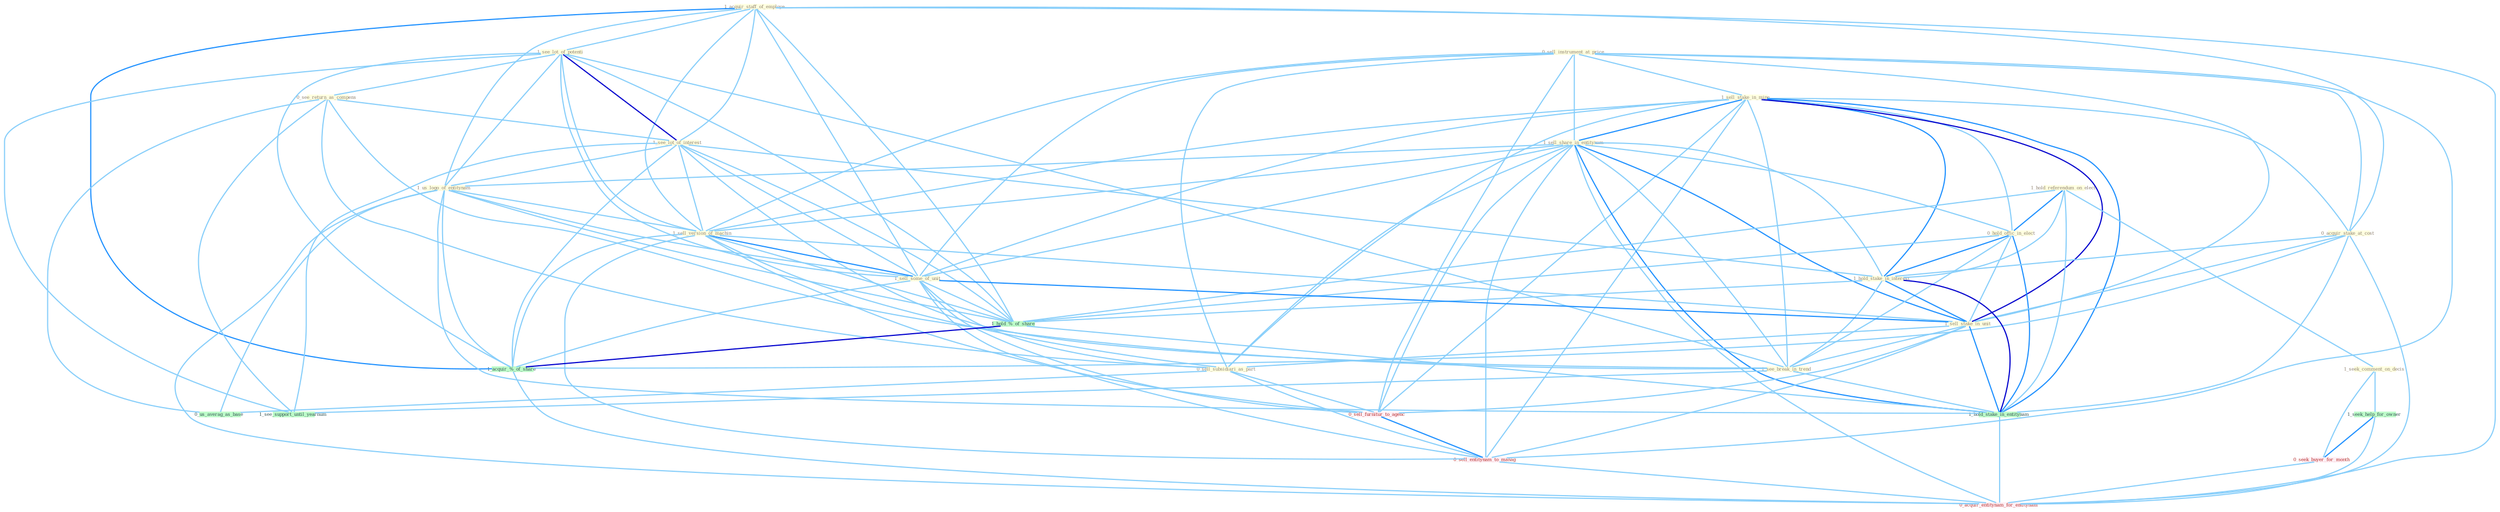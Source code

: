 Graph G{ 
    node
    [shape=polygon,style=filled,width=.5,height=.06,color="#BDFCC9",fixedsize=true,fontsize=4,
    fontcolor="#2f4f4f"];
    {node
    [color="#ffffe0", fontcolor="#8b7d6b"] "1_acquir_staff_of_employe " "0_sell_instrument_at_price " "1_sell_stake_in_mine " "1_see_lot_of_potenti " "0_see_return_as_compens " "1_sell_share_in_entitynam " "1_see_lot_of_interest " "1_hold_referendum_on_elect " "0_hold_offic_in_elect " "1_us_logo_of_entitynam " "0_acquir_stake_at_cost " "1_sell_version_of_machin " "1_seek_comment_on_decis " "1_hold_stake_in_interest " "1_sell_some_of_unit " "1_sell_stake_in_unit " "0_sell_subsidiari_as_part " "1_see_break_in_trend "}
{node [color="#fff0f5", fontcolor="#b22222"] "0_seek_buyer_for_month " "0_sell_furnitur_to_agenc " "0_sell_entitynam_to_manag " "0_acquir_entitynam_for_entitynam "}
edge [color="#B0E2FF"];

	"1_acquir_staff_of_employe " -- "1_see_lot_of_potenti " [w="1", color="#87cefa" ];
	"1_acquir_staff_of_employe " -- "1_see_lot_of_interest " [w="1", color="#87cefa" ];
	"1_acquir_staff_of_employe " -- "1_us_logo_of_entitynam " [w="1", color="#87cefa" ];
	"1_acquir_staff_of_employe " -- "0_acquir_stake_at_cost " [w="1", color="#87cefa" ];
	"1_acquir_staff_of_employe " -- "1_sell_version_of_machin " [w="1", color="#87cefa" ];
	"1_acquir_staff_of_employe " -- "1_sell_some_of_unit " [w="1", color="#87cefa" ];
	"1_acquir_staff_of_employe " -- "1_hold_%_of_share " [w="1", color="#87cefa" ];
	"1_acquir_staff_of_employe " -- "1_acquir_%_of_share " [w="2", color="#1e90ff" , len=0.8];
	"1_acquir_staff_of_employe " -- "0_acquir_entitynam_for_entitynam " [w="1", color="#87cefa" ];
	"0_sell_instrument_at_price " -- "1_sell_stake_in_mine " [w="1", color="#87cefa" ];
	"0_sell_instrument_at_price " -- "1_sell_share_in_entitynam " [w="1", color="#87cefa" ];
	"0_sell_instrument_at_price " -- "0_acquir_stake_at_cost " [w="1", color="#87cefa" ];
	"0_sell_instrument_at_price " -- "1_sell_version_of_machin " [w="1", color="#87cefa" ];
	"0_sell_instrument_at_price " -- "1_sell_some_of_unit " [w="1", color="#87cefa" ];
	"0_sell_instrument_at_price " -- "1_sell_stake_in_unit " [w="1", color="#87cefa" ];
	"0_sell_instrument_at_price " -- "0_sell_subsidiari_as_part " [w="1", color="#87cefa" ];
	"0_sell_instrument_at_price " -- "0_sell_furnitur_to_agenc " [w="1", color="#87cefa" ];
	"0_sell_instrument_at_price " -- "0_sell_entitynam_to_manag " [w="1", color="#87cefa" ];
	"1_sell_stake_in_mine " -- "1_sell_share_in_entitynam " [w="2", color="#1e90ff" , len=0.8];
	"1_sell_stake_in_mine " -- "0_hold_offic_in_elect " [w="1", color="#87cefa" ];
	"1_sell_stake_in_mine " -- "0_acquir_stake_at_cost " [w="1", color="#87cefa" ];
	"1_sell_stake_in_mine " -- "1_sell_version_of_machin " [w="1", color="#87cefa" ];
	"1_sell_stake_in_mine " -- "1_hold_stake_in_interest " [w="2", color="#1e90ff" , len=0.8];
	"1_sell_stake_in_mine " -- "1_sell_some_of_unit " [w="1", color="#87cefa" ];
	"1_sell_stake_in_mine " -- "1_sell_stake_in_unit " [w="3", color="#0000cd" , len=0.6];
	"1_sell_stake_in_mine " -- "0_sell_subsidiari_as_part " [w="1", color="#87cefa" ];
	"1_sell_stake_in_mine " -- "1_see_break_in_trend " [w="1", color="#87cefa" ];
	"1_sell_stake_in_mine " -- "1_hold_stake_in_entitynam " [w="2", color="#1e90ff" , len=0.8];
	"1_sell_stake_in_mine " -- "0_sell_furnitur_to_agenc " [w="1", color="#87cefa" ];
	"1_sell_stake_in_mine " -- "0_sell_entitynam_to_manag " [w="1", color="#87cefa" ];
	"1_see_lot_of_potenti " -- "0_see_return_as_compens " [w="1", color="#87cefa" ];
	"1_see_lot_of_potenti " -- "1_see_lot_of_interest " [w="3", color="#0000cd" , len=0.6];
	"1_see_lot_of_potenti " -- "1_us_logo_of_entitynam " [w="1", color="#87cefa" ];
	"1_see_lot_of_potenti " -- "1_sell_version_of_machin " [w="1", color="#87cefa" ];
	"1_see_lot_of_potenti " -- "1_sell_some_of_unit " [w="1", color="#87cefa" ];
	"1_see_lot_of_potenti " -- "1_see_break_in_trend " [w="1", color="#87cefa" ];
	"1_see_lot_of_potenti " -- "1_hold_%_of_share " [w="1", color="#87cefa" ];
	"1_see_lot_of_potenti " -- "1_acquir_%_of_share " [w="1", color="#87cefa" ];
	"1_see_lot_of_potenti " -- "1_see_support_until_yearnum " [w="1", color="#87cefa" ];
	"0_see_return_as_compens " -- "1_see_lot_of_interest " [w="1", color="#87cefa" ];
	"0_see_return_as_compens " -- "0_sell_subsidiari_as_part " [w="1", color="#87cefa" ];
	"0_see_return_as_compens " -- "1_see_break_in_trend " [w="1", color="#87cefa" ];
	"0_see_return_as_compens " -- "1_see_support_until_yearnum " [w="1", color="#87cefa" ];
	"0_see_return_as_compens " -- "0_us_averag_as_base " [w="1", color="#87cefa" ];
	"1_sell_share_in_entitynam " -- "0_hold_offic_in_elect " [w="1", color="#87cefa" ];
	"1_sell_share_in_entitynam " -- "1_us_logo_of_entitynam " [w="1", color="#87cefa" ];
	"1_sell_share_in_entitynam " -- "1_sell_version_of_machin " [w="1", color="#87cefa" ];
	"1_sell_share_in_entitynam " -- "1_hold_stake_in_interest " [w="1", color="#87cefa" ];
	"1_sell_share_in_entitynam " -- "1_sell_some_of_unit " [w="1", color="#87cefa" ];
	"1_sell_share_in_entitynam " -- "1_sell_stake_in_unit " [w="2", color="#1e90ff" , len=0.8];
	"1_sell_share_in_entitynam " -- "0_sell_subsidiari_as_part " [w="1", color="#87cefa" ];
	"1_sell_share_in_entitynam " -- "1_see_break_in_trend " [w="1", color="#87cefa" ];
	"1_sell_share_in_entitynam " -- "1_hold_stake_in_entitynam " [w="2", color="#1e90ff" , len=0.8];
	"1_sell_share_in_entitynam " -- "0_sell_furnitur_to_agenc " [w="1", color="#87cefa" ];
	"1_sell_share_in_entitynam " -- "0_sell_entitynam_to_manag " [w="1", color="#87cefa" ];
	"1_sell_share_in_entitynam " -- "0_acquir_entitynam_for_entitynam " [w="1", color="#87cefa" ];
	"1_see_lot_of_interest " -- "1_us_logo_of_entitynam " [w="1", color="#87cefa" ];
	"1_see_lot_of_interest " -- "1_sell_version_of_machin " [w="1", color="#87cefa" ];
	"1_see_lot_of_interest " -- "1_hold_stake_in_interest " [w="1", color="#87cefa" ];
	"1_see_lot_of_interest " -- "1_sell_some_of_unit " [w="1", color="#87cefa" ];
	"1_see_lot_of_interest " -- "1_see_break_in_trend " [w="1", color="#87cefa" ];
	"1_see_lot_of_interest " -- "1_hold_%_of_share " [w="1", color="#87cefa" ];
	"1_see_lot_of_interest " -- "1_acquir_%_of_share " [w="1", color="#87cefa" ];
	"1_see_lot_of_interest " -- "1_see_support_until_yearnum " [w="1", color="#87cefa" ];
	"1_hold_referendum_on_elect " -- "0_hold_offic_in_elect " [w="2", color="#1e90ff" , len=0.8];
	"1_hold_referendum_on_elect " -- "1_seek_comment_on_decis " [w="1", color="#87cefa" ];
	"1_hold_referendum_on_elect " -- "1_hold_stake_in_interest " [w="1", color="#87cefa" ];
	"1_hold_referendum_on_elect " -- "1_hold_%_of_share " [w="1", color="#87cefa" ];
	"1_hold_referendum_on_elect " -- "1_hold_stake_in_entitynam " [w="1", color="#87cefa" ];
	"0_hold_offic_in_elect " -- "1_hold_stake_in_interest " [w="2", color="#1e90ff" , len=0.8];
	"0_hold_offic_in_elect " -- "1_sell_stake_in_unit " [w="1", color="#87cefa" ];
	"0_hold_offic_in_elect " -- "1_see_break_in_trend " [w="1", color="#87cefa" ];
	"0_hold_offic_in_elect " -- "1_hold_%_of_share " [w="1", color="#87cefa" ];
	"0_hold_offic_in_elect " -- "1_hold_stake_in_entitynam " [w="2", color="#1e90ff" , len=0.8];
	"1_us_logo_of_entitynam " -- "1_sell_version_of_machin " [w="1", color="#87cefa" ];
	"1_us_logo_of_entitynam " -- "1_sell_some_of_unit " [w="1", color="#87cefa" ];
	"1_us_logo_of_entitynam " -- "1_hold_%_of_share " [w="1", color="#87cefa" ];
	"1_us_logo_of_entitynam " -- "1_hold_stake_in_entitynam " [w="1", color="#87cefa" ];
	"1_us_logo_of_entitynam " -- "1_acquir_%_of_share " [w="1", color="#87cefa" ];
	"1_us_logo_of_entitynam " -- "0_us_averag_as_base " [w="1", color="#87cefa" ];
	"1_us_logo_of_entitynam " -- "0_acquir_entitynam_for_entitynam " [w="1", color="#87cefa" ];
	"0_acquir_stake_at_cost " -- "1_hold_stake_in_interest " [w="1", color="#87cefa" ];
	"0_acquir_stake_at_cost " -- "1_sell_stake_in_unit " [w="1", color="#87cefa" ];
	"0_acquir_stake_at_cost " -- "1_hold_stake_in_entitynam " [w="1", color="#87cefa" ];
	"0_acquir_stake_at_cost " -- "1_acquir_%_of_share " [w="1", color="#87cefa" ];
	"0_acquir_stake_at_cost " -- "0_acquir_entitynam_for_entitynam " [w="1", color="#87cefa" ];
	"1_sell_version_of_machin " -- "1_sell_some_of_unit " [w="2", color="#1e90ff" , len=0.8];
	"1_sell_version_of_machin " -- "1_sell_stake_in_unit " [w="1", color="#87cefa" ];
	"1_sell_version_of_machin " -- "0_sell_subsidiari_as_part " [w="1", color="#87cefa" ];
	"1_sell_version_of_machin " -- "1_hold_%_of_share " [w="1", color="#87cefa" ];
	"1_sell_version_of_machin " -- "1_acquir_%_of_share " [w="1", color="#87cefa" ];
	"1_sell_version_of_machin " -- "0_sell_furnitur_to_agenc " [w="1", color="#87cefa" ];
	"1_sell_version_of_machin " -- "0_sell_entitynam_to_manag " [w="1", color="#87cefa" ];
	"1_seek_comment_on_decis " -- "1_seek_help_for_owner " [w="1", color="#87cefa" ];
	"1_seek_comment_on_decis " -- "0_seek_buyer_for_month " [w="1", color="#87cefa" ];
	"1_hold_stake_in_interest " -- "1_sell_stake_in_unit " [w="2", color="#1e90ff" , len=0.8];
	"1_hold_stake_in_interest " -- "1_see_break_in_trend " [w="1", color="#87cefa" ];
	"1_hold_stake_in_interest " -- "1_hold_%_of_share " [w="1", color="#87cefa" ];
	"1_hold_stake_in_interest " -- "1_hold_stake_in_entitynam " [w="3", color="#0000cd" , len=0.6];
	"1_sell_some_of_unit " -- "1_sell_stake_in_unit " [w="2", color="#1e90ff" , len=0.8];
	"1_sell_some_of_unit " -- "0_sell_subsidiari_as_part " [w="1", color="#87cefa" ];
	"1_sell_some_of_unit " -- "1_hold_%_of_share " [w="1", color="#87cefa" ];
	"1_sell_some_of_unit " -- "1_acquir_%_of_share " [w="1", color="#87cefa" ];
	"1_sell_some_of_unit " -- "0_sell_furnitur_to_agenc " [w="1", color="#87cefa" ];
	"1_sell_some_of_unit " -- "0_sell_entitynam_to_manag " [w="1", color="#87cefa" ];
	"1_sell_stake_in_unit " -- "0_sell_subsidiari_as_part " [w="1", color="#87cefa" ];
	"1_sell_stake_in_unit " -- "1_see_break_in_trend " [w="1", color="#87cefa" ];
	"1_sell_stake_in_unit " -- "1_hold_stake_in_entitynam " [w="2", color="#1e90ff" , len=0.8];
	"1_sell_stake_in_unit " -- "0_sell_furnitur_to_agenc " [w="1", color="#87cefa" ];
	"1_sell_stake_in_unit " -- "0_sell_entitynam_to_manag " [w="1", color="#87cefa" ];
	"0_sell_subsidiari_as_part " -- "0_sell_furnitur_to_agenc " [w="1", color="#87cefa" ];
	"0_sell_subsidiari_as_part " -- "0_us_averag_as_base " [w="1", color="#87cefa" ];
	"0_sell_subsidiari_as_part " -- "0_sell_entitynam_to_manag " [w="1", color="#87cefa" ];
	"1_see_break_in_trend " -- "1_hold_stake_in_entitynam " [w="1", color="#87cefa" ];
	"1_see_break_in_trend " -- "1_see_support_until_yearnum " [w="1", color="#87cefa" ];
	"1_hold_%_of_share " -- "1_hold_stake_in_entitynam " [w="1", color="#87cefa" ];
	"1_hold_%_of_share " -- "1_acquir_%_of_share " [w="3", color="#0000cd" , len=0.6];
	"1_hold_stake_in_entitynam " -- "0_acquir_entitynam_for_entitynam " [w="1", color="#87cefa" ];
	"1_seek_help_for_owner " -- "0_seek_buyer_for_month " [w="2", color="#1e90ff" , len=0.8];
	"1_seek_help_for_owner " -- "0_acquir_entitynam_for_entitynam " [w="1", color="#87cefa" ];
	"0_seek_buyer_for_month " -- "0_acquir_entitynam_for_entitynam " [w="1", color="#87cefa" ];
	"1_acquir_%_of_share " -- "0_acquir_entitynam_for_entitynam " [w="1", color="#87cefa" ];
	"0_sell_furnitur_to_agenc " -- "0_sell_entitynam_to_manag " [w="2", color="#1e90ff" , len=0.8];
	"0_sell_entitynam_to_manag " -- "0_acquir_entitynam_for_entitynam " [w="1", color="#87cefa" ];
}